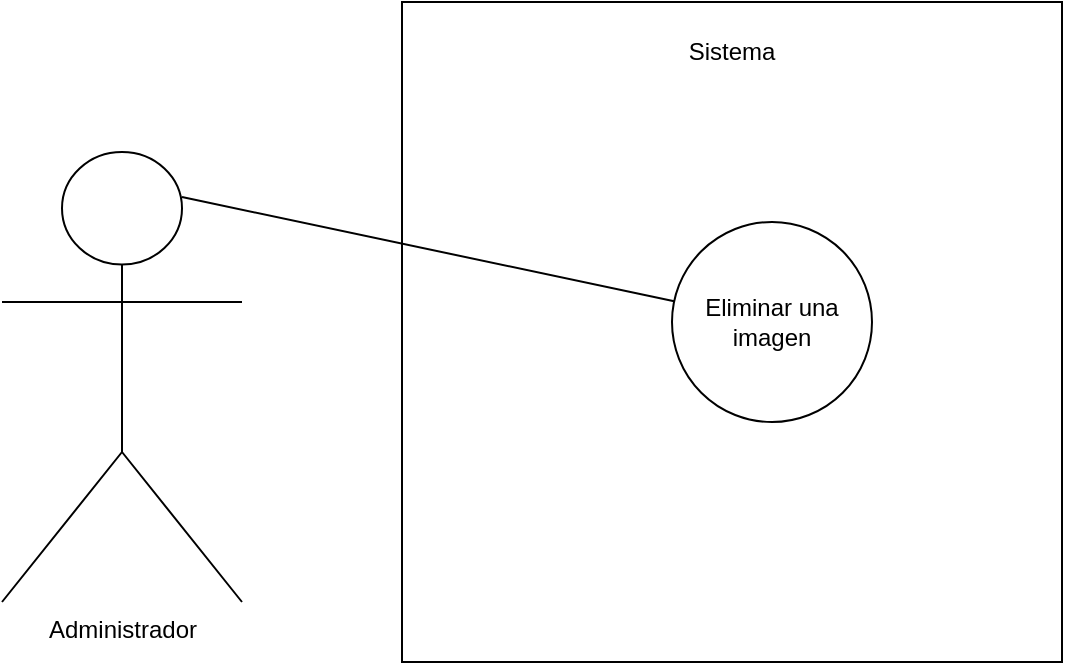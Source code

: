 <mxfile version="22.1.3" type="device">
  <diagram name="Page-1" id="BOC29ceITsvN3KYSM7Wt">
    <mxGraphModel dx="1194" dy="786" grid="1" gridSize="10" guides="1" tooltips="1" connect="1" arrows="1" fold="1" page="1" pageScale="1" pageWidth="827" pageHeight="1169" math="0" shadow="0">
      <root>
        <mxCell id="0" />
        <mxCell id="1" parent="0" />
        <mxCell id="yNtK0T5-3ggwIK_QNlmX-1" value="" style="whiteSpace=wrap;html=1;aspect=fixed;" vertex="1" parent="1">
          <mxGeometry x="330" y="60" width="330" height="330" as="geometry" />
        </mxCell>
        <mxCell id="yNtK0T5-3ggwIK_QNlmX-2" value="Sistema" style="text;html=1;strokeColor=none;fillColor=none;align=center;verticalAlign=middle;whiteSpace=wrap;rounded=0;" vertex="1" parent="1">
          <mxGeometry x="465" y="70" width="60" height="30" as="geometry" />
        </mxCell>
        <mxCell id="yNtK0T5-3ggwIK_QNlmX-3" value="Eliminar una imagen" style="ellipse;whiteSpace=wrap;html=1;" vertex="1" parent="1">
          <mxGeometry x="465" y="170" width="100" height="100" as="geometry" />
        </mxCell>
        <mxCell id="yNtK0T5-3ggwIK_QNlmX-4" value="Administrador" style="shape=umlActor;verticalLabelPosition=bottom;verticalAlign=top;html=1;outlineConnect=0;" vertex="1" parent="1">
          <mxGeometry x="130" y="135" width="120" height="225" as="geometry" />
        </mxCell>
        <mxCell id="yNtK0T5-3ggwIK_QNlmX-8" value="" style="endArrow=none;html=1;rounded=0;exitX=0.75;exitY=0.1;exitDx=0;exitDy=0;exitPerimeter=0;" edge="1" parent="1" source="yNtK0T5-3ggwIK_QNlmX-4" target="yNtK0T5-3ggwIK_QNlmX-3">
          <mxGeometry width="50" height="50" relative="1" as="geometry">
            <mxPoint x="320" y="340" as="sourcePoint" />
            <mxPoint x="370" y="290" as="targetPoint" />
          </mxGeometry>
        </mxCell>
      </root>
    </mxGraphModel>
  </diagram>
</mxfile>
